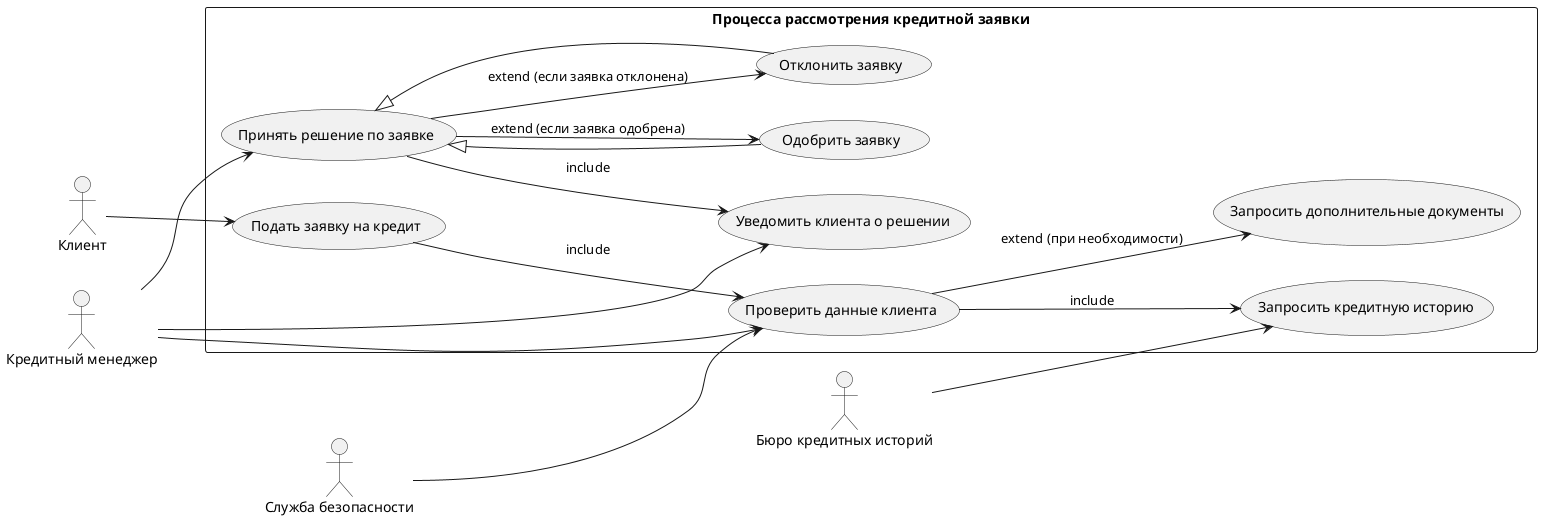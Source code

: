 @startuml
left to right direction
actor "Клиент" as Client 
actor "Кредитный менеджер" as Manager
actor "Служба безопасности" as Security
actor "Бюро кредитных историй" as  BKI

rectangle "Процесса рассмотрения кредитной заявки" {
(Подать заявку на кредит) as UC1 
(Проверить данные клиента) as UC2
(Запросить кредитную историю) as UC3 
(Принять решение по заявке) as UC4
(Уведомить клиента о решении) as UC5
(Запросить дополнительные документы) as UC6
(Отклонить заявку) as UC7
(Одобрить заявку) as UC8
}

Client --> UC1

Manager --> UC2

Manager --> UC4

Manager --> UC5

Security --> UC2

BKI --> UC3


UC1 --> UC2: include

UC2 --> UC3 : include

UC4 --> UC5 : include

UC4 --> UC7 : extend (если заявка отклонена)

UC4 --> UC8 : extend (если заявка одобрена)

UC2 --> UC6 : extend (при необходимости)


UC7 --|> UC4

UC8 --|> UC4

@enduml